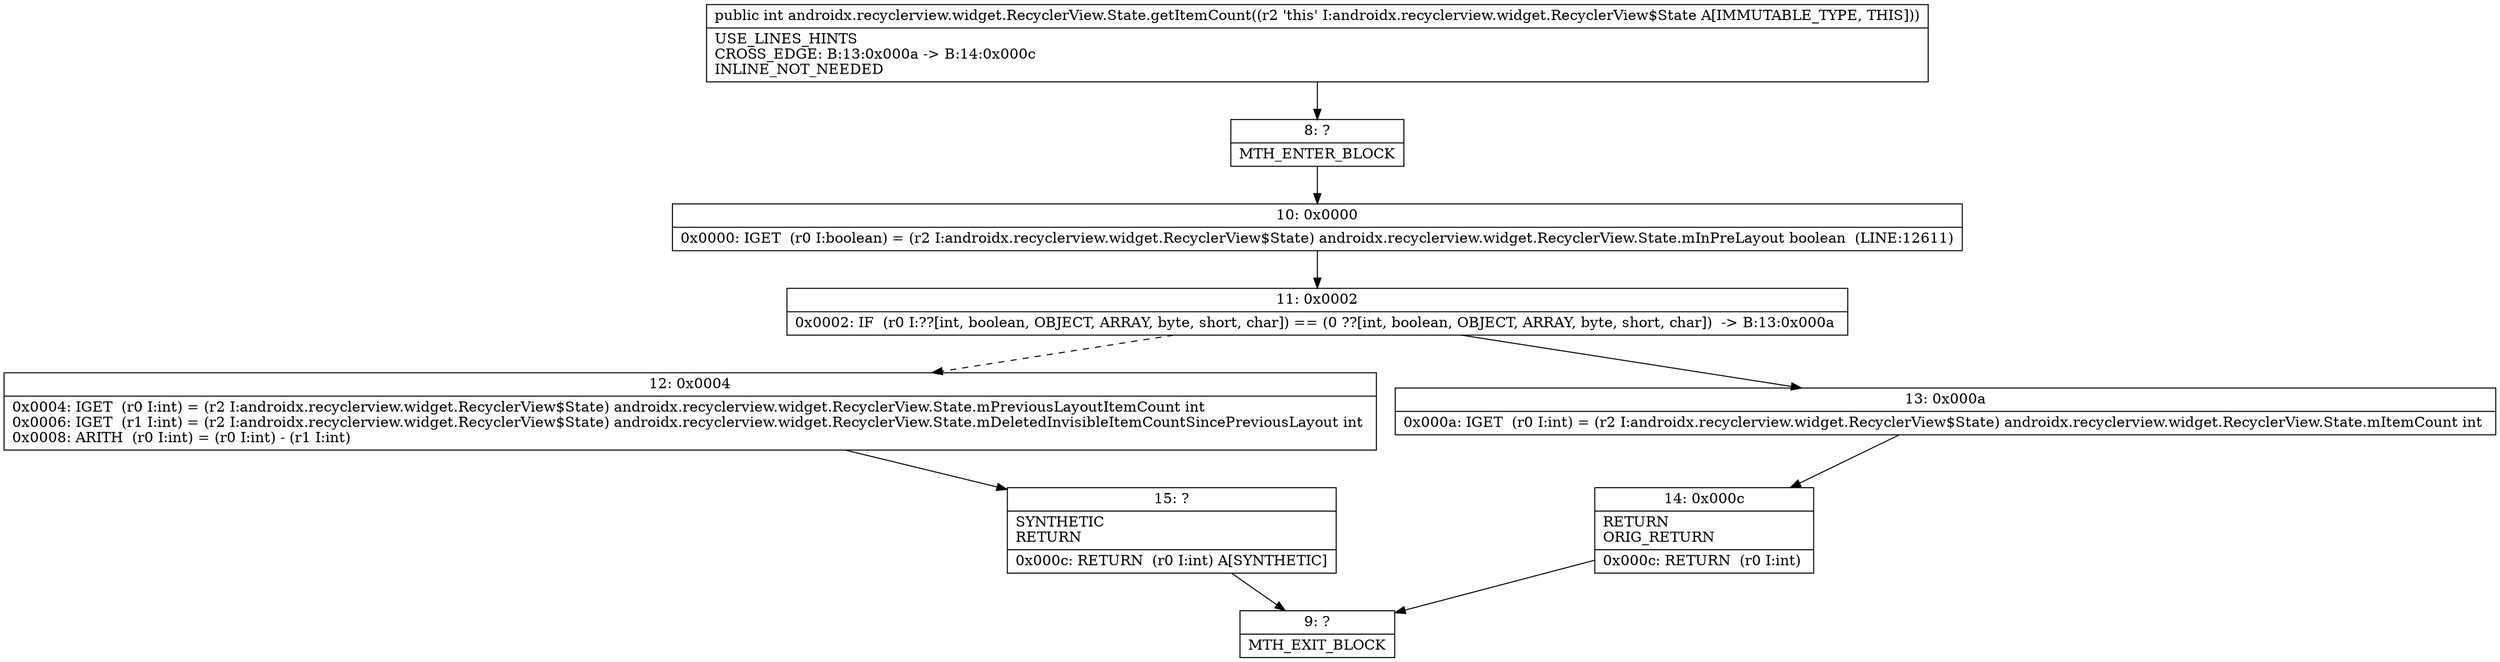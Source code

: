 digraph "CFG forandroidx.recyclerview.widget.RecyclerView.State.getItemCount()I" {
Node_8 [shape=record,label="{8\:\ ?|MTH_ENTER_BLOCK\l}"];
Node_10 [shape=record,label="{10\:\ 0x0000|0x0000: IGET  (r0 I:boolean) = (r2 I:androidx.recyclerview.widget.RecyclerView$State) androidx.recyclerview.widget.RecyclerView.State.mInPreLayout boolean  (LINE:12611)\l}"];
Node_11 [shape=record,label="{11\:\ 0x0002|0x0002: IF  (r0 I:??[int, boolean, OBJECT, ARRAY, byte, short, char]) == (0 ??[int, boolean, OBJECT, ARRAY, byte, short, char])  \-\> B:13:0x000a \l}"];
Node_12 [shape=record,label="{12\:\ 0x0004|0x0004: IGET  (r0 I:int) = (r2 I:androidx.recyclerview.widget.RecyclerView$State) androidx.recyclerview.widget.RecyclerView.State.mPreviousLayoutItemCount int \l0x0006: IGET  (r1 I:int) = (r2 I:androidx.recyclerview.widget.RecyclerView$State) androidx.recyclerview.widget.RecyclerView.State.mDeletedInvisibleItemCountSincePreviousLayout int \l0x0008: ARITH  (r0 I:int) = (r0 I:int) \- (r1 I:int) \l}"];
Node_15 [shape=record,label="{15\:\ ?|SYNTHETIC\lRETURN\l|0x000c: RETURN  (r0 I:int) A[SYNTHETIC]\l}"];
Node_9 [shape=record,label="{9\:\ ?|MTH_EXIT_BLOCK\l}"];
Node_13 [shape=record,label="{13\:\ 0x000a|0x000a: IGET  (r0 I:int) = (r2 I:androidx.recyclerview.widget.RecyclerView$State) androidx.recyclerview.widget.RecyclerView.State.mItemCount int \l}"];
Node_14 [shape=record,label="{14\:\ 0x000c|RETURN\lORIG_RETURN\l|0x000c: RETURN  (r0 I:int) \l}"];
MethodNode[shape=record,label="{public int androidx.recyclerview.widget.RecyclerView.State.getItemCount((r2 'this' I:androidx.recyclerview.widget.RecyclerView$State A[IMMUTABLE_TYPE, THIS]))  | USE_LINES_HINTS\lCROSS_EDGE: B:13:0x000a \-\> B:14:0x000c\lINLINE_NOT_NEEDED\l}"];
MethodNode -> Node_8;Node_8 -> Node_10;
Node_10 -> Node_11;
Node_11 -> Node_12[style=dashed];
Node_11 -> Node_13;
Node_12 -> Node_15;
Node_15 -> Node_9;
Node_13 -> Node_14;
Node_14 -> Node_9;
}

